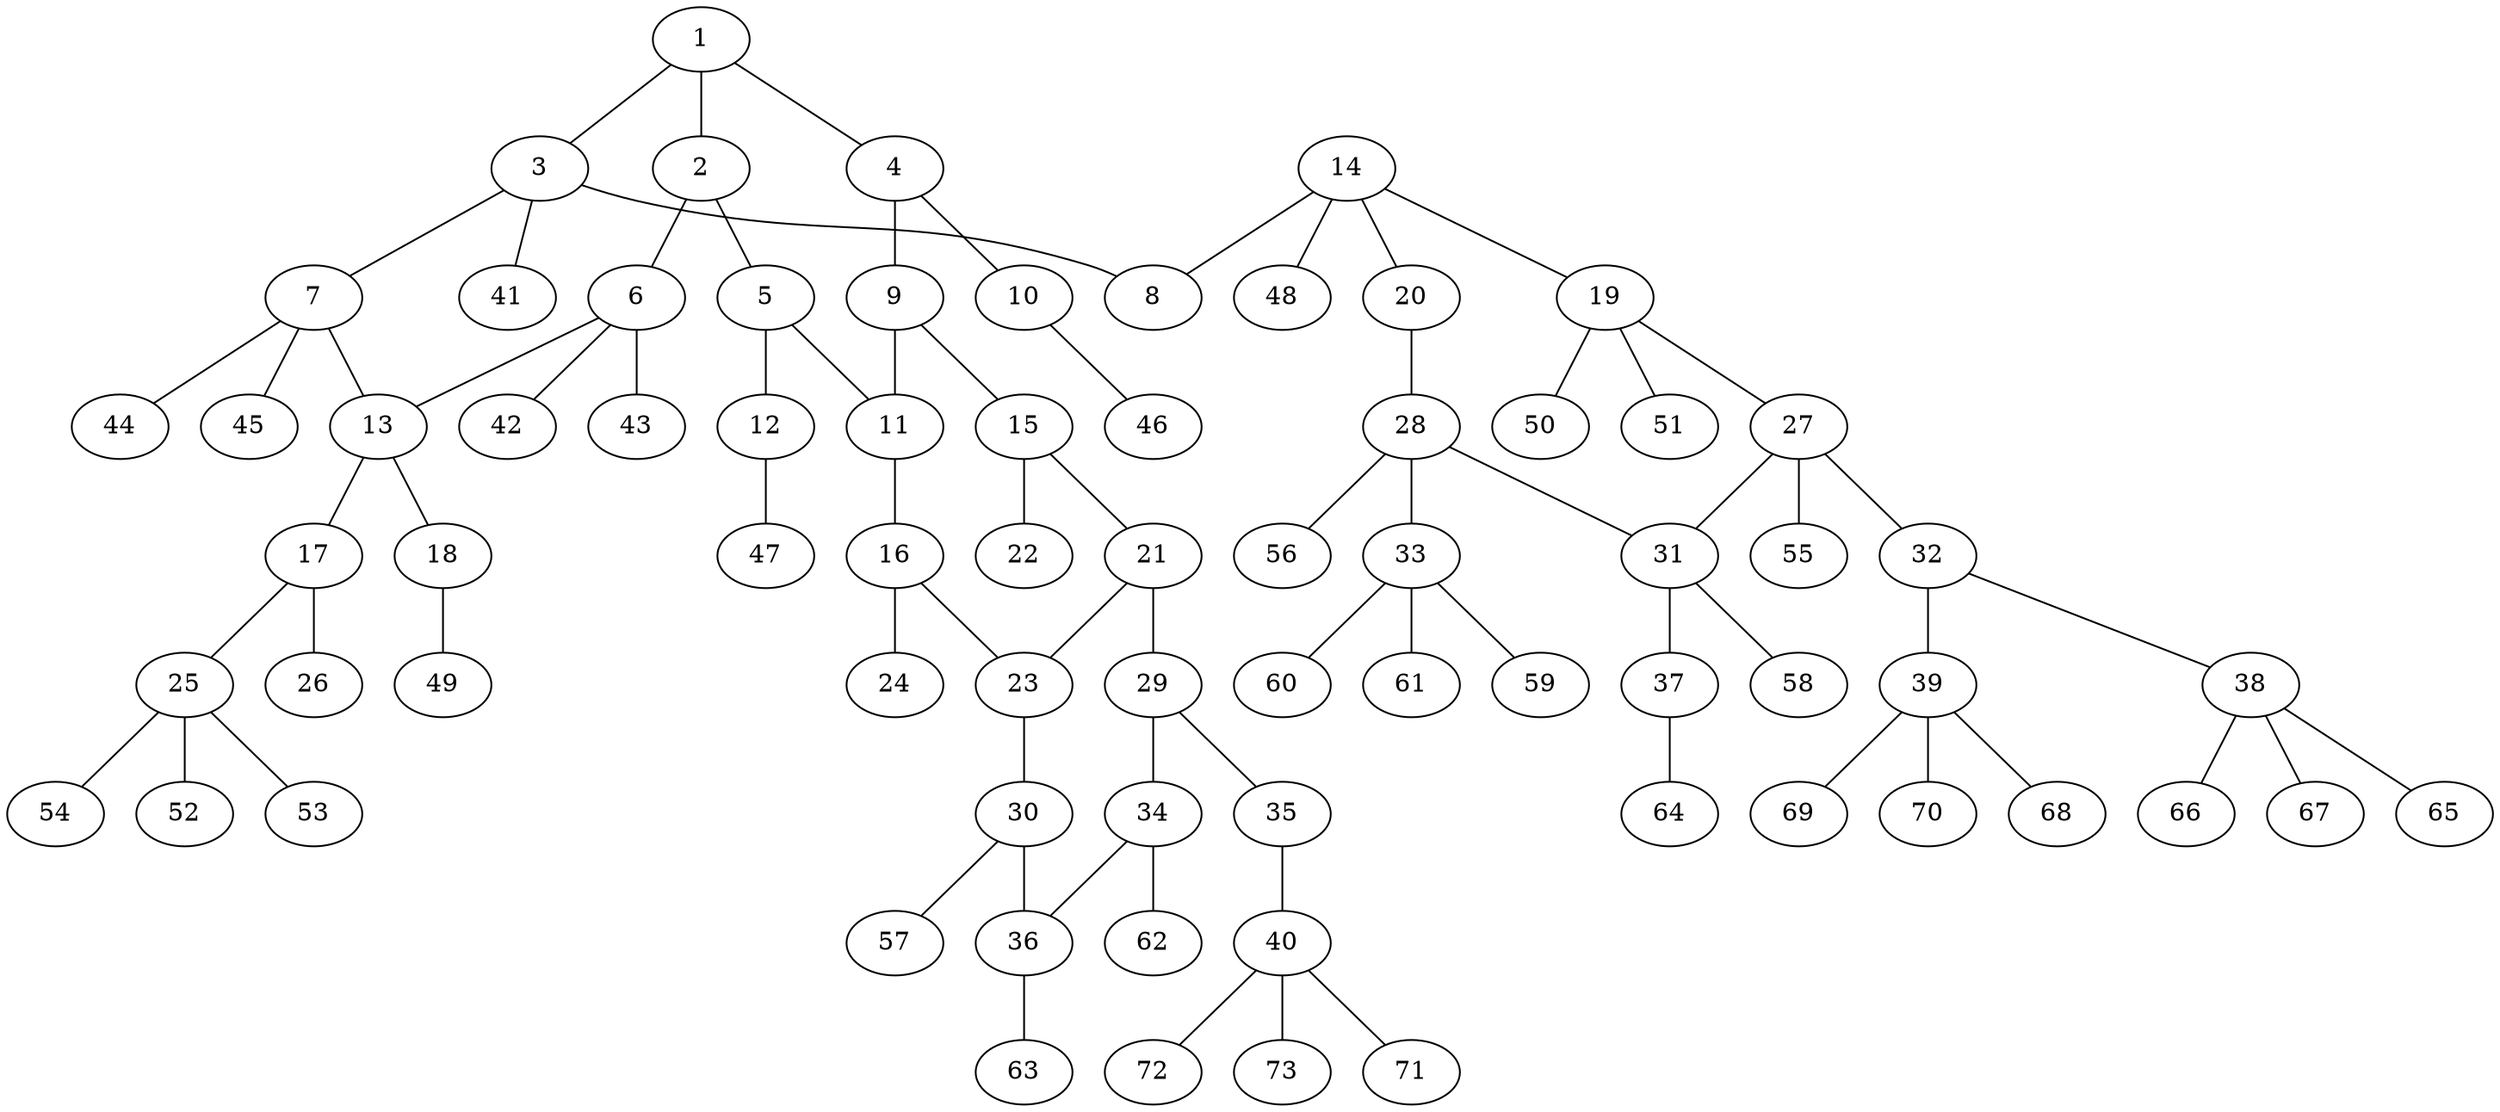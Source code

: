 graph molecule_2170 {
	1	 [chem=C];
	2	 [chem=C];
	1 -- 2	 [valence=1];
	3	 [chem=C];
	1 -- 3	 [valence=1];
	4	 [chem=C];
	1 -- 4	 [valence=2];
	5	 [chem=C];
	2 -- 5	 [valence=2];
	6	 [chem=C];
	2 -- 6	 [valence=1];
	7	 [chem=C];
	3 -- 7	 [valence=1];
	8	 [chem=O];
	3 -- 8	 [valence=1];
	41	 [chem=H];
	3 -- 41	 [valence=1];
	9	 [chem=C];
	4 -- 9	 [valence=1];
	10	 [chem=O];
	4 -- 10	 [valence=1];
	11	 [chem=C];
	5 -- 11	 [valence=1];
	12	 [chem=O];
	5 -- 12	 [valence=1];
	13	 [chem=C];
	6 -- 13	 [valence=1];
	42	 [chem=H];
	6 -- 42	 [valence=1];
	43	 [chem=H];
	6 -- 43	 [valence=1];
	7 -- 13	 [valence=1];
	44	 [chem=H];
	7 -- 44	 [valence=1];
	45	 [chem=H];
	7 -- 45	 [valence=1];
	9 -- 11	 [valence=2];
	15	 [chem=C];
	9 -- 15	 [valence=1];
	46	 [chem=H];
	10 -- 46	 [valence=1];
	16	 [chem=C];
	11 -- 16	 [valence=1];
	47	 [chem=H];
	12 -- 47	 [valence=1];
	17	 [chem=C];
	13 -- 17	 [valence=1];
	18	 [chem=O];
	13 -- 18	 [valence=1];
	14	 [chem=C];
	14 -- 8	 [valence=1];
	19	 [chem=C];
	14 -- 19	 [valence=1];
	20	 [chem=O];
	14 -- 20	 [valence=1];
	48	 [chem=H];
	14 -- 48	 [valence=1];
	21	 [chem=C];
	15 -- 21	 [valence=1];
	22	 [chem=O];
	15 -- 22	 [valence=2];
	23	 [chem=C];
	16 -- 23	 [valence=1];
	24	 [chem=O];
	16 -- 24	 [valence=2];
	25	 [chem=C];
	17 -- 25	 [valence=1];
	26	 [chem=O];
	17 -- 26	 [valence=2];
	49	 [chem=H];
	18 -- 49	 [valence=1];
	27	 [chem=C];
	19 -- 27	 [valence=1];
	50	 [chem=H];
	19 -- 50	 [valence=1];
	51	 [chem=H];
	19 -- 51	 [valence=1];
	28	 [chem=C];
	20 -- 28	 [valence=1];
	21 -- 23	 [valence=2];
	29	 [chem=C];
	21 -- 29	 [valence=1];
	30	 [chem=C];
	23 -- 30	 [valence=1];
	52	 [chem=H];
	25 -- 52	 [valence=1];
	53	 [chem=H];
	25 -- 53	 [valence=1];
	54	 [chem=H];
	25 -- 54	 [valence=1];
	31	 [chem=C];
	27 -- 31	 [valence=1];
	32	 [chem=N];
	27 -- 32	 [valence=1];
	55	 [chem=H];
	27 -- 55	 [valence=1];
	28 -- 31	 [valence=1];
	33	 [chem=C];
	28 -- 33	 [valence=1];
	56	 [chem=H];
	28 -- 56	 [valence=1];
	34	 [chem=C];
	29 -- 34	 [valence=2];
	35	 [chem=O];
	29 -- 35	 [valence=1];
	36	 [chem=C];
	30 -- 36	 [valence=2];
	57	 [chem=H];
	30 -- 57	 [valence=1];
	37	 [chem=O];
	31 -- 37	 [valence=1];
	58	 [chem=H];
	31 -- 58	 [valence=1];
	38	 [chem=C];
	32 -- 38	 [valence=1];
	39	 [chem=C];
	32 -- 39	 [valence=1];
	59	 [chem=H];
	33 -- 59	 [valence=1];
	60	 [chem=H];
	33 -- 60	 [valence=1];
	61	 [chem=H];
	33 -- 61	 [valence=1];
	34 -- 36	 [valence=1];
	62	 [chem=H];
	34 -- 62	 [valence=1];
	40	 [chem=C];
	35 -- 40	 [valence=1];
	63	 [chem=H];
	36 -- 63	 [valence=1];
	64	 [chem=H];
	37 -- 64	 [valence=1];
	65	 [chem=H];
	38 -- 65	 [valence=1];
	66	 [chem=H];
	38 -- 66	 [valence=1];
	67	 [chem=H];
	38 -- 67	 [valence=1];
	68	 [chem=H];
	39 -- 68	 [valence=1];
	69	 [chem=H];
	39 -- 69	 [valence=1];
	70	 [chem=H];
	39 -- 70	 [valence=1];
	71	 [chem=H];
	40 -- 71	 [valence=1];
	72	 [chem=H];
	40 -- 72	 [valence=1];
	73	 [chem=H];
	40 -- 73	 [valence=1];
}
